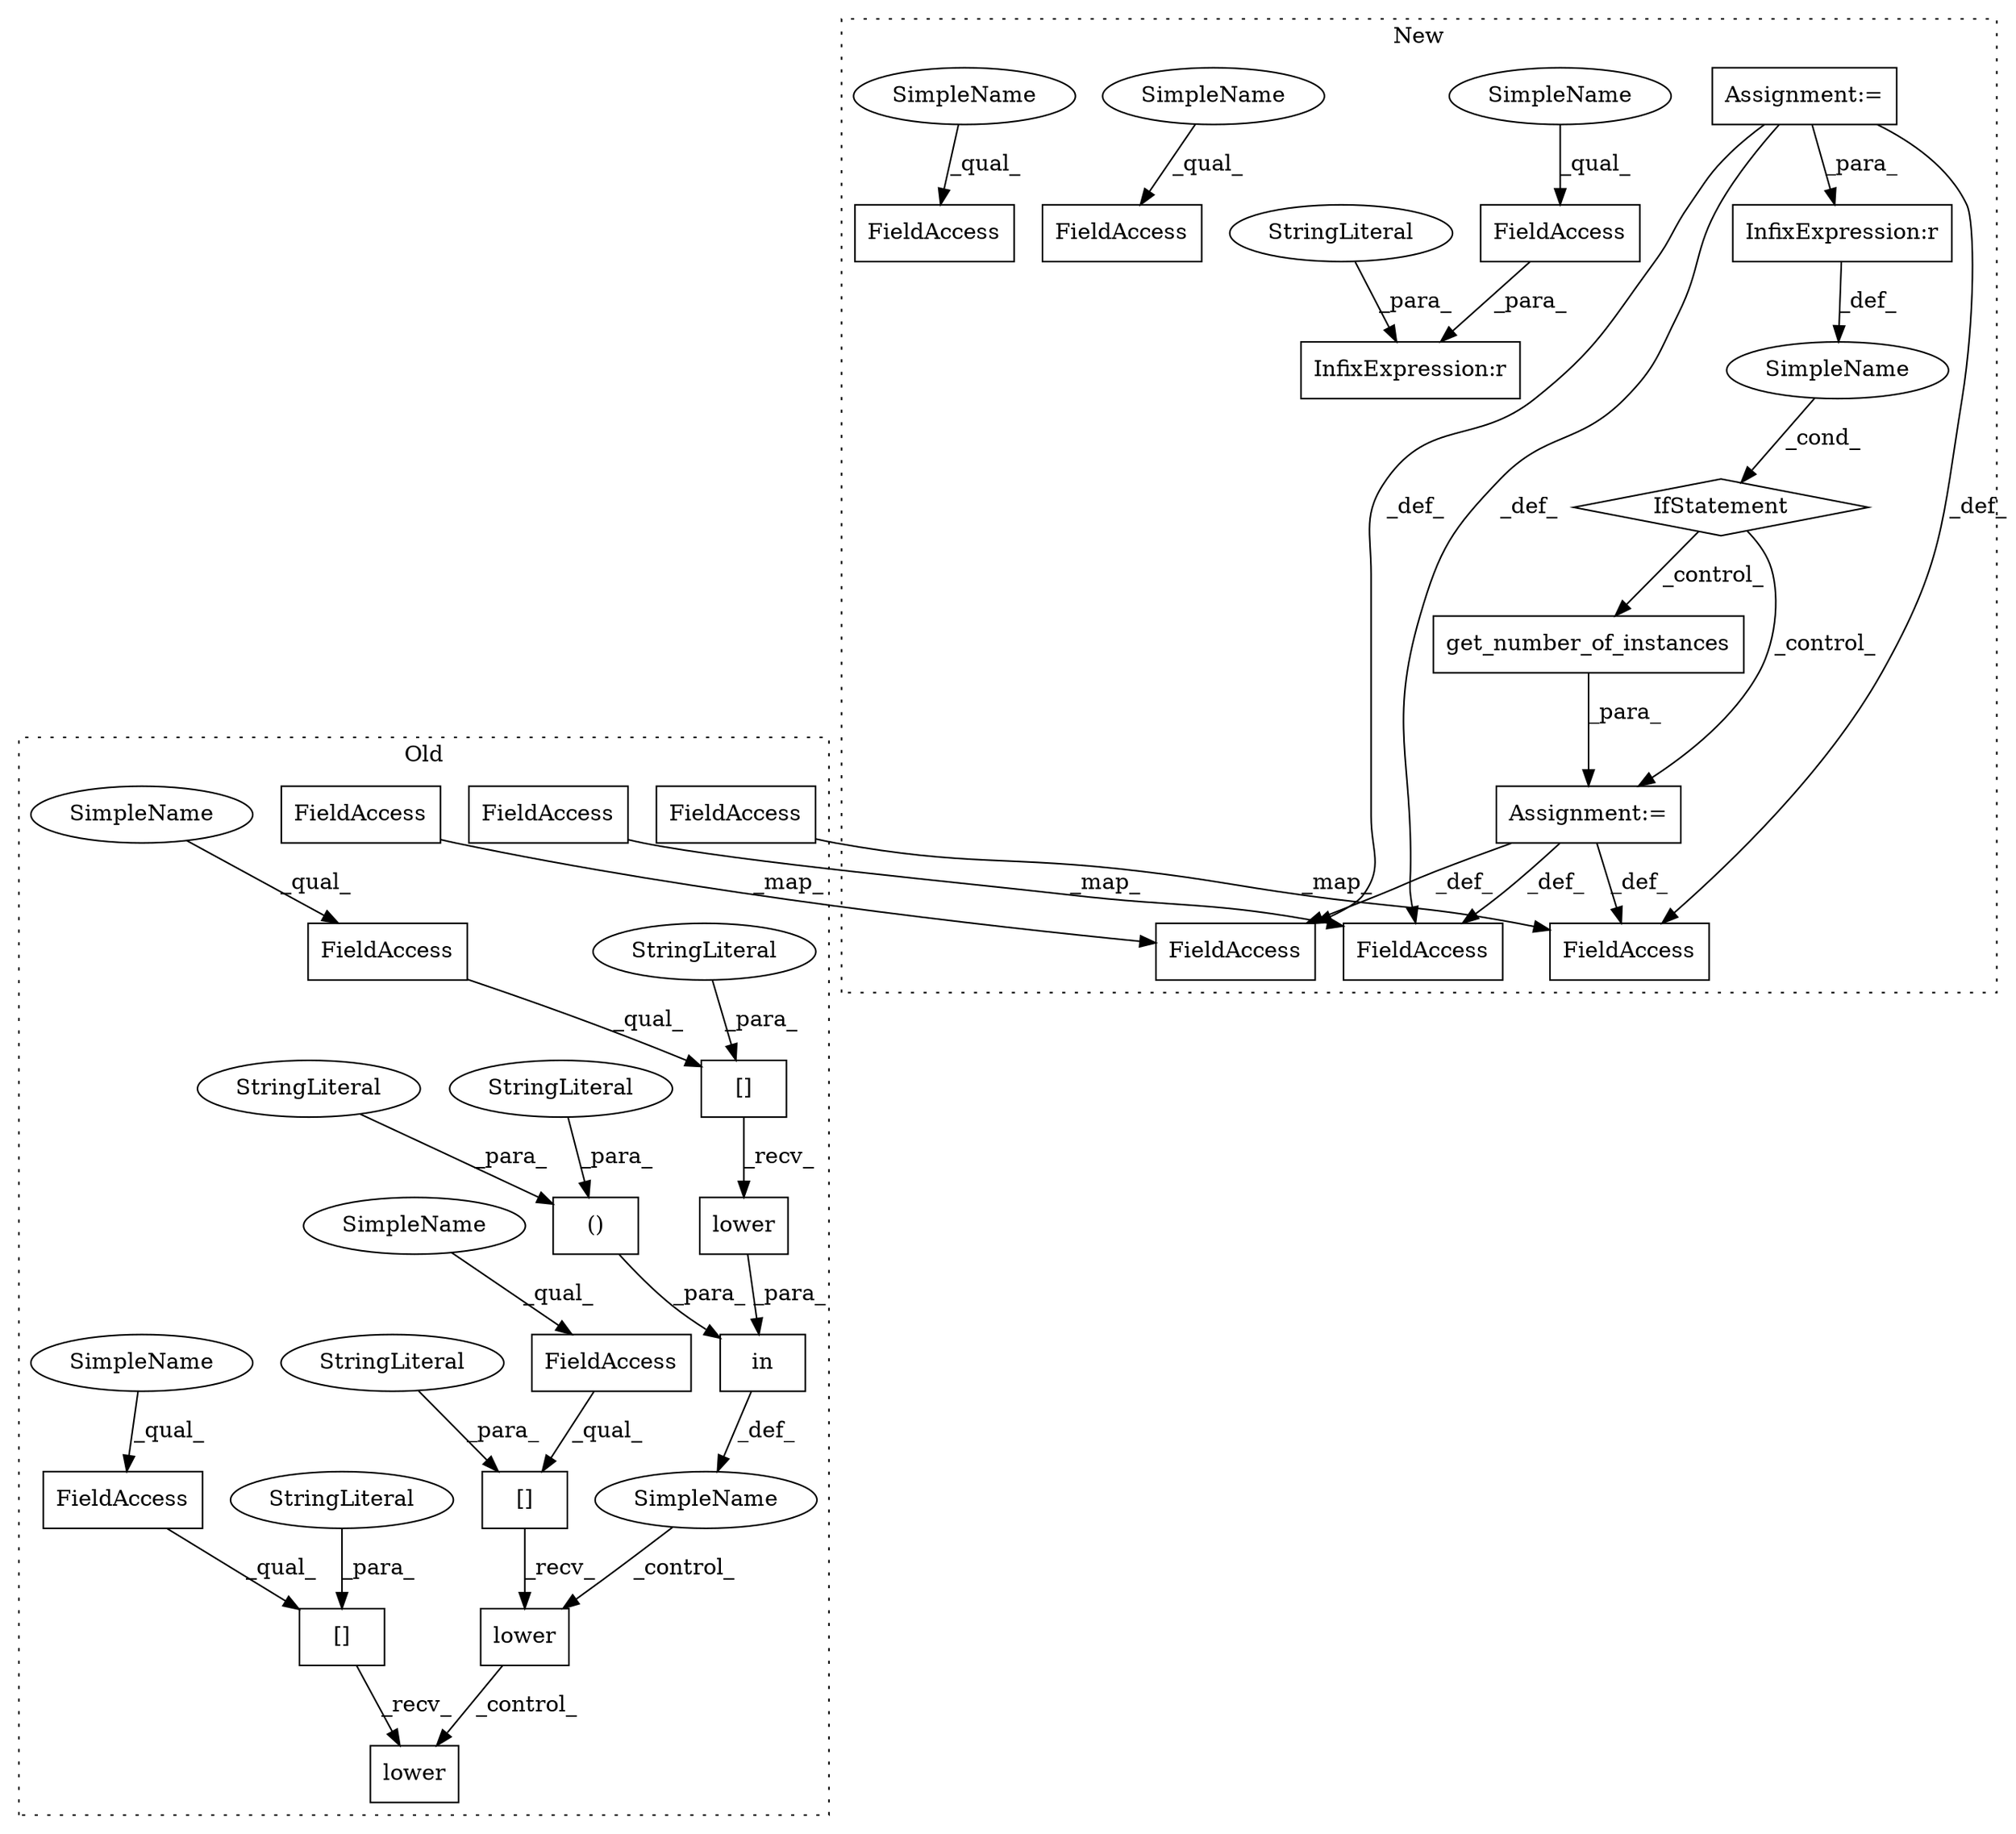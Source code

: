 digraph G {
subgraph cluster0 {
1 [label="()" a="106" s="10809" l="33" shape="box"];
3 [label="FieldAccess" a="22" s="10855" l="10" shape="box"];
7 [label="in" a="105" s="10770" l="72" shape="box"];
9 [label="FieldAccess" a="22" s="10770" l="12" shape="box"];
10 [label="[]" a="2" s="10770,10789" l="13,1" shape="box"];
12 [label="FieldAccess" a="22" s="11206" l="12" shape="box"];
13 [label="[]" a="2" s="11206,11225" l="13,1" shape="box"];
16 [label="lower" a="32" s="10791" l="7" shape="box"];
17 [label="StringLiteral" a="45" s="10783" l="6" shape="ellipse"];
18 [label="lower" a="32" s="11227" l="7" shape="box"];
19 [label="StringLiteral" a="45" s="11219" l="6" shape="ellipse"];
21 [label="StringLiteral" a="45" s="10809" l="7" shape="ellipse"];
22 [label="StringLiteral" a="45" s="10829" l="13" shape="ellipse"];
26 [label="FieldAccess" a="22" s="11258" l="10" shape="box"];
28 [label="FieldAccess" a="22" s="11005" l="12" shape="box"];
29 [label="[]" a="2" s="11005,11024" l="13,1" shape="box"];
30 [label="lower" a="32" s="11026" l="7" shape="box"];
31 [label="SimpleName" a="42" s="" l="" shape="ellipse"];
32 [label="StringLiteral" a="45" s="11018" l="6" shape="ellipse"];
33 [label="FieldAccess" a="22" s="11060" l="10" shape="box"];
35 [label="SimpleName" a="42" s="10770" l="5" shape="ellipse"];
36 [label="SimpleName" a="42" s="11005" l="5" shape="ellipse"];
37 [label="SimpleName" a="42" s="11206" l="5" shape="ellipse"];
label = "Old";
style="dotted";
}
subgraph cluster1 {
2 [label="get_number_of_instances" a="32" s="11060" l="25" shape="box"];
4 [label="FieldAccess" a="22" s="11320" l="10" shape="box"];
5 [label="InfixExpression:r" a="27" s="11297" l="4" shape="box"];
6 [label="InfixExpression:r" a="27" s="11027" l="4" shape="box"];
8 [label="FieldAccess" a="22" s="11287" l="10" shape="box"];
11 [label="FieldAccess" a="22" s="11470" l="10" shape="box"];
14 [label="SimpleName" a="42" s="" l="" shape="ellipse"];
15 [label="IfStatement" a="25" s="11014,11035" l="4,2" shape="diamond"];
20 [label="StringLiteral" a="45" s="11301" l="7" shape="ellipse"];
23 [label="Assignment:=" a="7" s="10871" l="9" shape="box"];
24 [label="Assignment:=" a="7" s="11054" l="1" shape="box"];
25 [label="FieldAccess" a="22" s="11687" l="10" shape="box"];
27 [label="FieldAccess" a="22" s="11653" l="10" shape="box"];
34 [label="FieldAccess" a="22" s="11507" l="10" shape="box"];
38 [label="SimpleName" a="42" s="11287" l="5" shape="ellipse"];
39 [label="SimpleName" a="42" s="11470" l="5" shape="ellipse"];
40 [label="SimpleName" a="42" s="11653" l="5" shape="ellipse"];
label = "New";
style="dotted";
}
1 -> 7 [label="_para_"];
2 -> 24 [label="_para_"];
3 -> 4 [label="_map_"];
6 -> 14 [label="_def_"];
7 -> 31 [label="_def_"];
8 -> 5 [label="_para_"];
9 -> 10 [label="_qual_"];
10 -> 16 [label="_recv_"];
12 -> 13 [label="_qual_"];
13 -> 18 [label="_recv_"];
14 -> 15 [label="_cond_"];
15 -> 24 [label="_control_"];
15 -> 2 [label="_control_"];
16 -> 7 [label="_para_"];
17 -> 10 [label="_para_"];
19 -> 13 [label="_para_"];
20 -> 5 [label="_para_"];
21 -> 1 [label="_para_"];
22 -> 1 [label="_para_"];
23 -> 4 [label="_def_"];
23 -> 25 [label="_def_"];
23 -> 34 [label="_def_"];
23 -> 6 [label="_para_"];
24 -> 25 [label="_def_"];
24 -> 4 [label="_def_"];
24 -> 34 [label="_def_"];
26 -> 25 [label="_map_"];
28 -> 29 [label="_qual_"];
29 -> 30 [label="_recv_"];
30 -> 18 [label="_control_"];
31 -> 30 [label="_control_"];
32 -> 29 [label="_para_"];
33 -> 34 [label="_map_"];
35 -> 9 [label="_qual_"];
36 -> 28 [label="_qual_"];
37 -> 12 [label="_qual_"];
38 -> 8 [label="_qual_"];
39 -> 11 [label="_qual_"];
40 -> 27 [label="_qual_"];
}